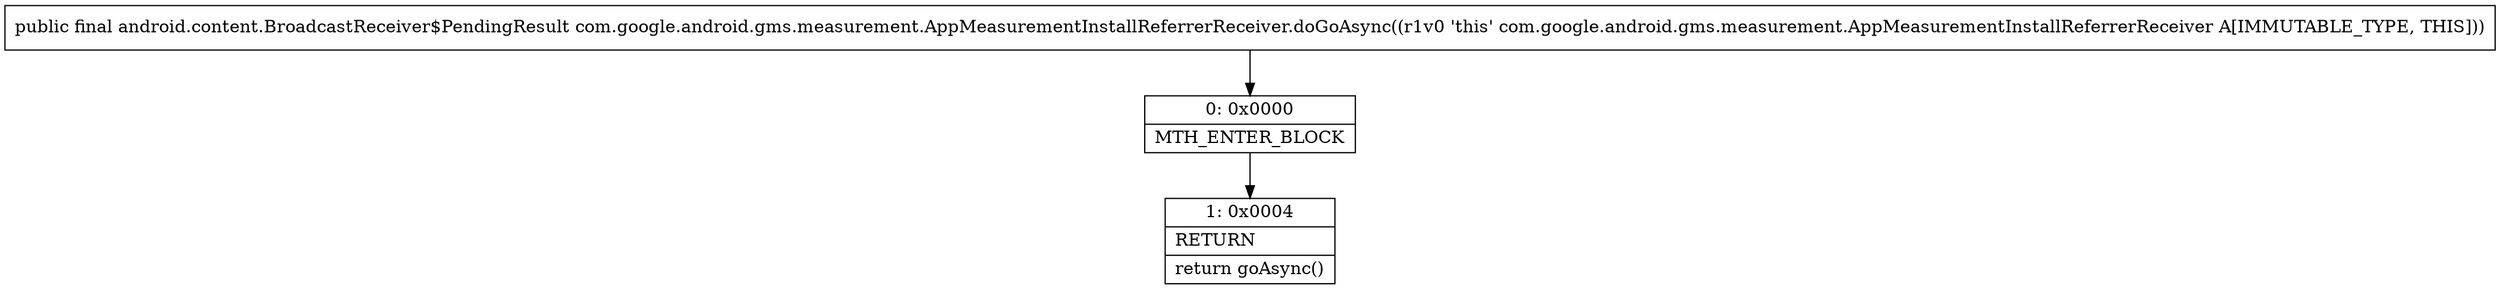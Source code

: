 digraph "CFG forcom.google.android.gms.measurement.AppMeasurementInstallReferrerReceiver.doGoAsync()Landroid\/content\/BroadcastReceiver$PendingResult;" {
Node_0 [shape=record,label="{0\:\ 0x0000|MTH_ENTER_BLOCK\l}"];
Node_1 [shape=record,label="{1\:\ 0x0004|RETURN\l|return goAsync()\l}"];
MethodNode[shape=record,label="{public final android.content.BroadcastReceiver$PendingResult com.google.android.gms.measurement.AppMeasurementInstallReferrerReceiver.doGoAsync((r1v0 'this' com.google.android.gms.measurement.AppMeasurementInstallReferrerReceiver A[IMMUTABLE_TYPE, THIS])) }"];
MethodNode -> Node_0;
Node_0 -> Node_1;
}

